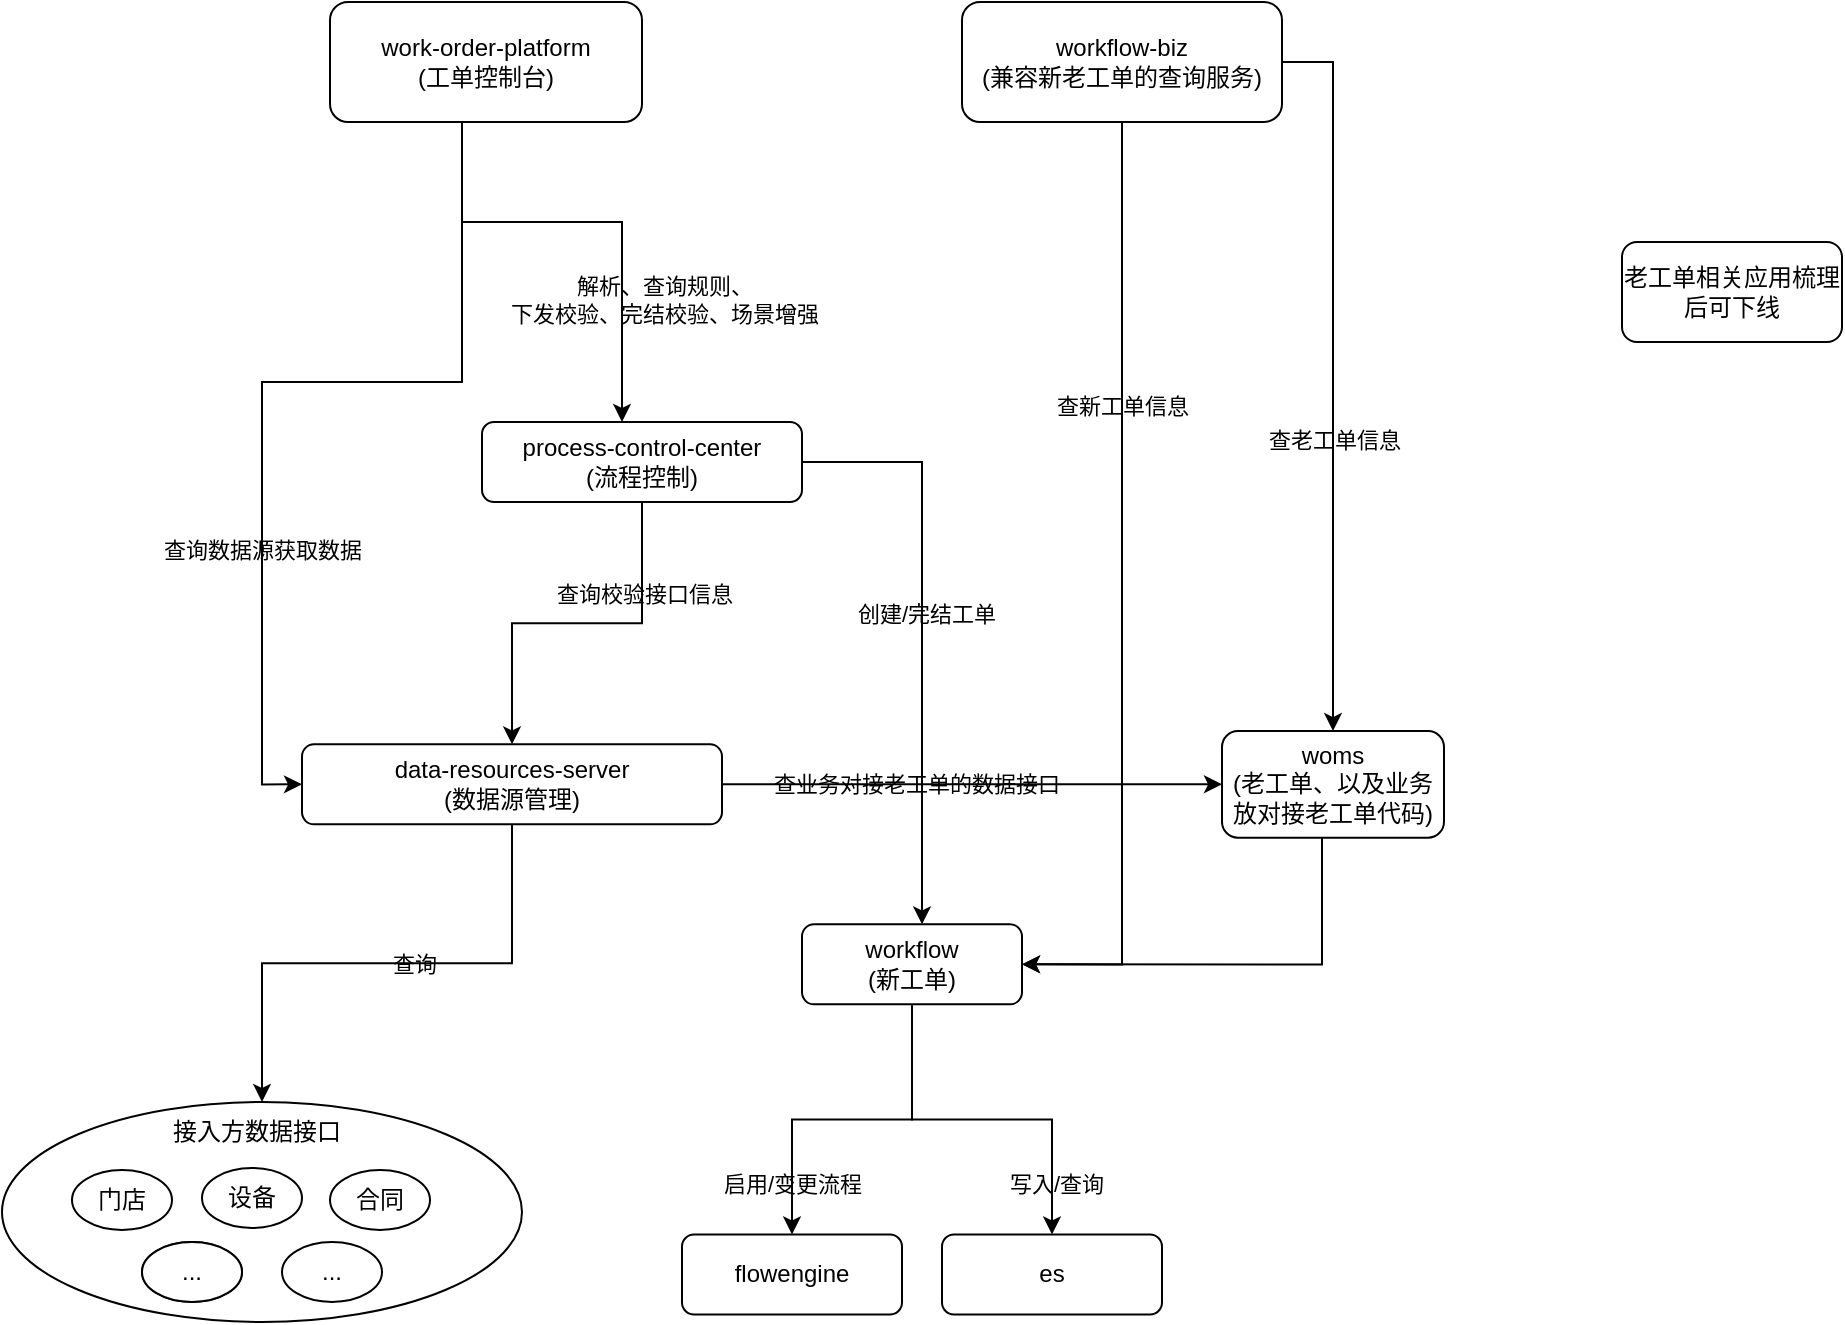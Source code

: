 <mxfile version="21.0.8" type="github">
  <diagram name="第 1 页" id="a7pbPis7dnukG-3FT-K6">
    <mxGraphModel dx="1193" dy="770" grid="1" gridSize="10" guides="1" tooltips="1" connect="1" arrows="1" fold="1" page="1" pageScale="1" pageWidth="827" pageHeight="1169" math="0" shadow="0">
      <root>
        <mxCell id="0" />
        <mxCell id="1" parent="0" />
        <mxCell id="YbVjnpIysxAvbXU26vcs-12" style="edgeStyle=orthogonalEdgeStyle;rounded=0;orthogonalLoop=1;jettySize=auto;html=1;labelBackgroundColor=none;fontColor=default;" edge="1" parent="1" source="YbVjnpIysxAvbXU26vcs-4" target="YbVjnpIysxAvbXU26vcs-5">
          <mxGeometry relative="1" as="geometry">
            <Array as="points">
              <mxPoint x="280" y="120" />
              <mxPoint x="360" y="120" />
            </Array>
          </mxGeometry>
        </mxCell>
        <mxCell id="YbVjnpIysxAvbXU26vcs-47" value="解析、查询规则、&lt;br&gt;下发校验、完结校验、场景增强" style="edgeLabel;html=1;align=center;verticalAlign=middle;resizable=0;points=[];labelBackgroundColor=none;" vertex="1" connectable="0" parent="YbVjnpIysxAvbXU26vcs-12">
          <mxGeometry x="0.261" y="-1" relative="1" as="geometry">
            <mxPoint x="22" y="24" as="offset" />
          </mxGeometry>
        </mxCell>
        <mxCell id="YbVjnpIysxAvbXU26vcs-33" style="edgeStyle=orthogonalEdgeStyle;rounded=0;orthogonalLoop=1;jettySize=auto;html=1;entryX=0;entryY=0.5;entryDx=0;entryDy=0;labelBackgroundColor=none;fontColor=default;" edge="1" parent="1" source="YbVjnpIysxAvbXU26vcs-4" target="YbVjnpIysxAvbXU26vcs-6">
          <mxGeometry relative="1" as="geometry">
            <Array as="points">
              <mxPoint x="280" y="200" />
              <mxPoint x="180" y="200" />
              <mxPoint x="180" y="401" />
            </Array>
          </mxGeometry>
        </mxCell>
        <mxCell id="YbVjnpIysxAvbXU26vcs-46" value="查询数据源获取数据" style="edgeLabel;html=1;align=center;verticalAlign=middle;resizable=0;points=[];labelBackgroundColor=none;" vertex="1" connectable="0" parent="YbVjnpIysxAvbXU26vcs-33">
          <mxGeometry x="0.392" relative="1" as="geometry">
            <mxPoint as="offset" />
          </mxGeometry>
        </mxCell>
        <mxCell id="YbVjnpIysxAvbXU26vcs-4" value="work-order-platform&lt;br&gt;(工单控制台)" style="rounded=1;whiteSpace=wrap;html=1;labelBackgroundColor=none;" vertex="1" parent="1">
          <mxGeometry x="214" y="10" width="156" height="60" as="geometry" />
        </mxCell>
        <mxCell id="YbVjnpIysxAvbXU26vcs-14" style="edgeStyle=orthogonalEdgeStyle;rounded=0;orthogonalLoop=1;jettySize=auto;html=1;entryX=0.5;entryY=0;entryDx=0;entryDy=0;labelBackgroundColor=none;fontColor=default;" edge="1" parent="1" source="YbVjnpIysxAvbXU26vcs-5" target="YbVjnpIysxAvbXU26vcs-6">
          <mxGeometry relative="1" as="geometry" />
        </mxCell>
        <mxCell id="YbVjnpIysxAvbXU26vcs-48" value="查询校验接口信息" style="edgeLabel;html=1;align=center;verticalAlign=middle;resizable=0;points=[];labelBackgroundColor=none;" vertex="1" connectable="0" parent="YbVjnpIysxAvbXU26vcs-14">
          <mxGeometry x="-0.097" y="1" relative="1" as="geometry">
            <mxPoint x="24" y="-16" as="offset" />
          </mxGeometry>
        </mxCell>
        <mxCell id="YbVjnpIysxAvbXU26vcs-27" style="edgeStyle=orthogonalEdgeStyle;rounded=0;orthogonalLoop=1;jettySize=auto;html=1;labelBackgroundColor=none;fontColor=default;" edge="1" parent="1" source="YbVjnpIysxAvbXU26vcs-5" target="YbVjnpIysxAvbXU26vcs-7">
          <mxGeometry relative="1" as="geometry">
            <Array as="points">
              <mxPoint x="510" y="240" />
            </Array>
          </mxGeometry>
        </mxCell>
        <mxCell id="YbVjnpIysxAvbXU26vcs-44" value="创建/完结工单" style="edgeLabel;html=1;align=center;verticalAlign=middle;resizable=0;points=[];labelBackgroundColor=none;" vertex="1" connectable="0" parent="YbVjnpIysxAvbXU26vcs-27">
          <mxGeometry x="-0.066" y="2" relative="1" as="geometry">
            <mxPoint as="offset" />
          </mxGeometry>
        </mxCell>
        <mxCell id="YbVjnpIysxAvbXU26vcs-5" value="process-control-center&lt;br&gt;(流程控制)" style="rounded=1;whiteSpace=wrap;html=1;labelBackgroundColor=none;" vertex="1" parent="1">
          <mxGeometry x="290" y="220" width="160" height="40" as="geometry" />
        </mxCell>
        <mxCell id="YbVjnpIysxAvbXU26vcs-17" style="edgeStyle=orthogonalEdgeStyle;rounded=0;orthogonalLoop=1;jettySize=auto;html=1;entryX=0.5;entryY=0;entryDx=0;entryDy=0;labelBackgroundColor=none;fontColor=default;" edge="1" parent="1" source="YbVjnpIysxAvbXU26vcs-6" target="YbVjnpIysxAvbXU26vcs-18">
          <mxGeometry relative="1" as="geometry">
            <mxPoint x="250" y="501.18" as="targetPoint" />
          </mxGeometry>
        </mxCell>
        <mxCell id="YbVjnpIysxAvbXU26vcs-45" value="查询" style="edgeLabel;html=1;align=center;verticalAlign=middle;resizable=0;points=[];labelBackgroundColor=none;" vertex="1" connectable="0" parent="YbVjnpIysxAvbXU26vcs-17">
          <mxGeometry x="-0.097" y="4" relative="1" as="geometry">
            <mxPoint y="-4" as="offset" />
          </mxGeometry>
        </mxCell>
        <mxCell id="YbVjnpIysxAvbXU26vcs-34" style="edgeStyle=orthogonalEdgeStyle;rounded=0;orthogonalLoop=1;jettySize=auto;html=1;entryX=0;entryY=0.5;entryDx=0;entryDy=0;labelBackgroundColor=none;fontColor=default;" edge="1" parent="1" source="YbVjnpIysxAvbXU26vcs-6" target="YbVjnpIysxAvbXU26vcs-9">
          <mxGeometry relative="1" as="geometry" />
        </mxCell>
        <mxCell id="YbVjnpIysxAvbXU26vcs-43" value="查业务对接老工单的数据接口" style="edgeLabel;html=1;align=center;verticalAlign=middle;resizable=0;points=[];labelBackgroundColor=none;" vertex="1" connectable="0" parent="YbVjnpIysxAvbXU26vcs-34">
          <mxGeometry x="-0.736" y="1" relative="1" as="geometry">
            <mxPoint x="64" y="1" as="offset" />
          </mxGeometry>
        </mxCell>
        <mxCell id="YbVjnpIysxAvbXU26vcs-6" value="data-resources-server&lt;br&gt;(数据源管理)" style="rounded=1;whiteSpace=wrap;html=1;labelBackgroundColor=none;" vertex="1" parent="1">
          <mxGeometry x="200" y="381.18" width="210" height="40" as="geometry" />
        </mxCell>
        <mxCell id="YbVjnpIysxAvbXU26vcs-28" style="edgeStyle=orthogonalEdgeStyle;rounded=0;orthogonalLoop=1;jettySize=auto;html=1;entryX=0.5;entryY=0;entryDx=0;entryDy=0;labelBackgroundColor=none;fontColor=default;" edge="1" parent="1" source="YbVjnpIysxAvbXU26vcs-7" target="YbVjnpIysxAvbXU26vcs-10">
          <mxGeometry relative="1" as="geometry" />
        </mxCell>
        <mxCell id="YbVjnpIysxAvbXU26vcs-38" value="启用/变更流程" style="edgeLabel;html=1;align=center;verticalAlign=middle;resizable=0;points=[];labelBackgroundColor=none;" vertex="1" connectable="0" parent="YbVjnpIysxAvbXU26vcs-28">
          <mxGeometry x="0.549" y="-1" relative="1" as="geometry">
            <mxPoint x="1" y="14" as="offset" />
          </mxGeometry>
        </mxCell>
        <mxCell id="YbVjnpIysxAvbXU26vcs-29" style="edgeStyle=orthogonalEdgeStyle;rounded=0;orthogonalLoop=1;jettySize=auto;html=1;labelBackgroundColor=none;fontColor=default;" edge="1" parent="1" source="YbVjnpIysxAvbXU26vcs-7" target="YbVjnpIysxAvbXU26vcs-11">
          <mxGeometry relative="1" as="geometry" />
        </mxCell>
        <mxCell id="YbVjnpIysxAvbXU26vcs-37" value="写入/查询" style="edgeLabel;html=1;align=center;verticalAlign=middle;resizable=0;points=[];labelBackgroundColor=none;" vertex="1" connectable="0" parent="YbVjnpIysxAvbXU26vcs-29">
          <mxGeometry x="0.727" y="2" relative="1" as="geometry">
            <mxPoint as="offset" />
          </mxGeometry>
        </mxCell>
        <mxCell id="YbVjnpIysxAvbXU26vcs-7" value="workflow&lt;br&gt;(新工单)" style="rounded=1;whiteSpace=wrap;html=1;labelBackgroundColor=none;" vertex="1" parent="1">
          <mxGeometry x="450" y="471.18" width="110" height="40" as="geometry" />
        </mxCell>
        <mxCell id="YbVjnpIysxAvbXU26vcs-31" style="edgeStyle=orthogonalEdgeStyle;rounded=0;orthogonalLoop=1;jettySize=auto;html=1;entryX=1;entryY=0.5;entryDx=0;entryDy=0;labelBackgroundColor=none;fontColor=default;" edge="1" parent="1" source="YbVjnpIysxAvbXU26vcs-8" target="YbVjnpIysxAvbXU26vcs-7">
          <mxGeometry relative="1" as="geometry">
            <Array as="points">
              <mxPoint x="610" y="491" />
            </Array>
          </mxGeometry>
        </mxCell>
        <mxCell id="YbVjnpIysxAvbXU26vcs-39" value="查新工单信息" style="edgeLabel;html=1;align=center;verticalAlign=middle;resizable=0;points=[];labelBackgroundColor=none;" vertex="1" connectable="0" parent="YbVjnpIysxAvbXU26vcs-31">
          <mxGeometry x="-0.398" relative="1" as="geometry">
            <mxPoint as="offset" />
          </mxGeometry>
        </mxCell>
        <mxCell id="YbVjnpIysxAvbXU26vcs-32" style="edgeStyle=orthogonalEdgeStyle;rounded=0;orthogonalLoop=1;jettySize=auto;html=1;entryX=0.5;entryY=0;entryDx=0;entryDy=0;exitX=1;exitY=0.5;exitDx=0;exitDy=0;labelBackgroundColor=none;fontColor=default;" edge="1" parent="1" source="YbVjnpIysxAvbXU26vcs-8" target="YbVjnpIysxAvbXU26vcs-9">
          <mxGeometry relative="1" as="geometry" />
        </mxCell>
        <mxCell id="YbVjnpIysxAvbXU26vcs-40" value="查老工单信息" style="edgeLabel;html=1;align=center;verticalAlign=middle;resizable=0;points=[];labelBackgroundColor=none;" vertex="1" connectable="0" parent="YbVjnpIysxAvbXU26vcs-32">
          <mxGeometry x="0.192" relative="1" as="geometry">
            <mxPoint as="offset" />
          </mxGeometry>
        </mxCell>
        <mxCell id="YbVjnpIysxAvbXU26vcs-8" value="workflow-biz&lt;br&gt;(兼容新老工单的查询服务)" style="rounded=1;whiteSpace=wrap;html=1;labelBackgroundColor=none;" vertex="1" parent="1">
          <mxGeometry x="530" y="10" width="160" height="60" as="geometry" />
        </mxCell>
        <mxCell id="YbVjnpIysxAvbXU26vcs-36" style="edgeStyle=orthogonalEdgeStyle;rounded=0;orthogonalLoop=1;jettySize=auto;html=1;entryX=1;entryY=0.5;entryDx=0;entryDy=0;labelBackgroundColor=none;fontColor=default;" edge="1" parent="1" source="YbVjnpIysxAvbXU26vcs-9" target="YbVjnpIysxAvbXU26vcs-7">
          <mxGeometry relative="1" as="geometry">
            <Array as="points">
              <mxPoint x="710" y="491.18" />
            </Array>
          </mxGeometry>
        </mxCell>
        <mxCell id="YbVjnpIysxAvbXU26vcs-9" value="woms&lt;br&gt;(老工单、以及业务放对接老工单代码)" style="rounded=1;whiteSpace=wrap;html=1;labelBackgroundColor=none;" vertex="1" parent="1">
          <mxGeometry x="660" y="374.52" width="111" height="53.32" as="geometry" />
        </mxCell>
        <mxCell id="YbVjnpIysxAvbXU26vcs-10" value="flowengine" style="rounded=1;whiteSpace=wrap;html=1;labelBackgroundColor=none;" vertex="1" parent="1">
          <mxGeometry x="390" y="626.24" width="110" height="40" as="geometry" />
        </mxCell>
        <mxCell id="YbVjnpIysxAvbXU26vcs-11" value="es" style="rounded=1;whiteSpace=wrap;html=1;labelBackgroundColor=none;" vertex="1" parent="1">
          <mxGeometry x="520" y="626.24" width="110" height="40" as="geometry" />
        </mxCell>
        <mxCell id="YbVjnpIysxAvbXU26vcs-18" value="" style="ellipse;whiteSpace=wrap;html=1;labelBackgroundColor=none;" vertex="1" parent="1">
          <mxGeometry x="50" y="560" width="260" height="110" as="geometry" />
        </mxCell>
        <mxCell id="YbVjnpIysxAvbXU26vcs-19" value="门店" style="ellipse;whiteSpace=wrap;html=1;labelBackgroundColor=none;" vertex="1" parent="1">
          <mxGeometry x="85" y="594" width="50" height="30" as="geometry" />
        </mxCell>
        <mxCell id="YbVjnpIysxAvbXU26vcs-20" value="设备" style="ellipse;whiteSpace=wrap;html=1;labelBackgroundColor=none;" vertex="1" parent="1">
          <mxGeometry x="150" y="593" width="50" height="30" as="geometry" />
        </mxCell>
        <mxCell id="YbVjnpIysxAvbXU26vcs-21" value="合同" style="ellipse;whiteSpace=wrap;html=1;labelBackgroundColor=none;" vertex="1" parent="1">
          <mxGeometry x="214" y="594" width="50" height="30" as="geometry" />
        </mxCell>
        <mxCell id="YbVjnpIysxAvbXU26vcs-22" value="" style="ellipse;whiteSpace=wrap;html=1;labelBackgroundColor=none;" vertex="1" parent="1">
          <mxGeometry x="120" y="630" width="50" height="30" as="geometry" />
        </mxCell>
        <mxCell id="YbVjnpIysxAvbXU26vcs-23" value="..." style="ellipse;whiteSpace=wrap;html=1;labelBackgroundColor=none;" vertex="1" parent="1">
          <mxGeometry x="120" y="630" width="50" height="30" as="geometry" />
        </mxCell>
        <mxCell id="YbVjnpIysxAvbXU26vcs-24" value="..." style="ellipse;whiteSpace=wrap;html=1;labelBackgroundColor=none;" vertex="1" parent="1">
          <mxGeometry x="190" y="630" width="50" height="30" as="geometry" />
        </mxCell>
        <mxCell id="YbVjnpIysxAvbXU26vcs-26" value="接入方数据接口" style="text;html=1;strokeColor=none;fillColor=none;align=center;verticalAlign=middle;whiteSpace=wrap;rounded=0;labelBackgroundColor=none;" vertex="1" parent="1">
          <mxGeometry x="120" y="560" width="115" height="30" as="geometry" />
        </mxCell>
        <mxCell id="YbVjnpIysxAvbXU26vcs-49" value="老工单相关应用梳理后可下线" style="rounded=1;whiteSpace=wrap;html=1;labelBackgroundColor=none;" vertex="1" parent="1">
          <mxGeometry x="860" y="130" width="110" height="50" as="geometry" />
        </mxCell>
      </root>
    </mxGraphModel>
  </diagram>
</mxfile>
